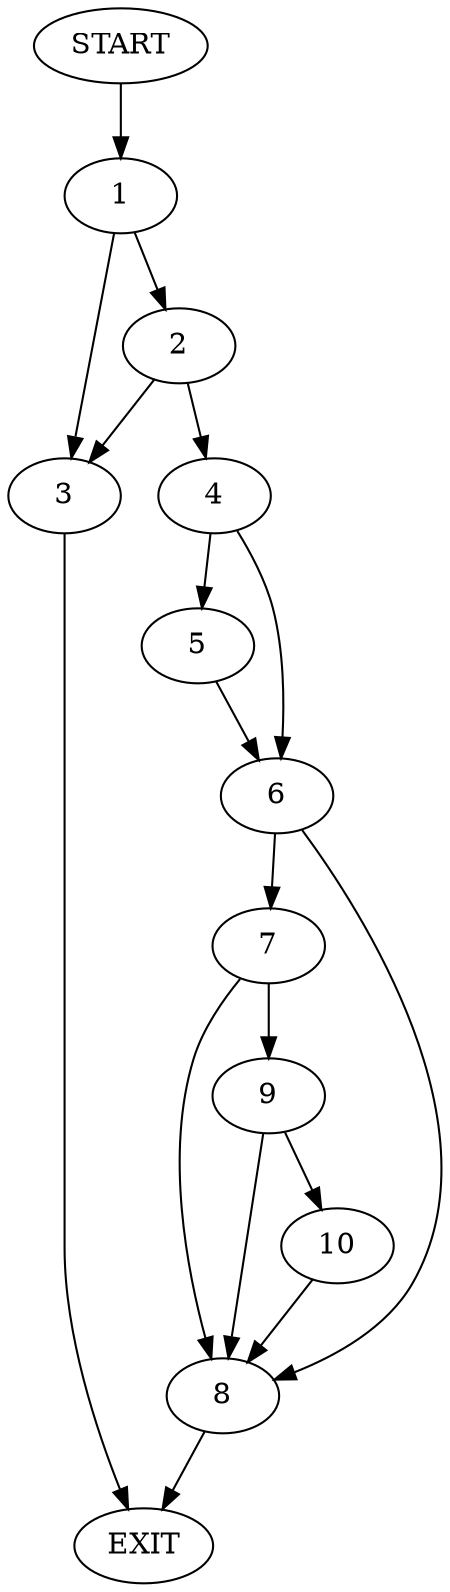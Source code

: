 digraph {
0 [label="START"]
11 [label="EXIT"]
0 -> 1
1 -> 2
1 -> 3
2 -> 4
2 -> 3
3 -> 11
4 -> 5
4 -> 6
6 -> 7
6 -> 8
5 -> 6
8 -> 11
7 -> 8
7 -> 9
9 -> 8
9 -> 10
10 -> 8
}
